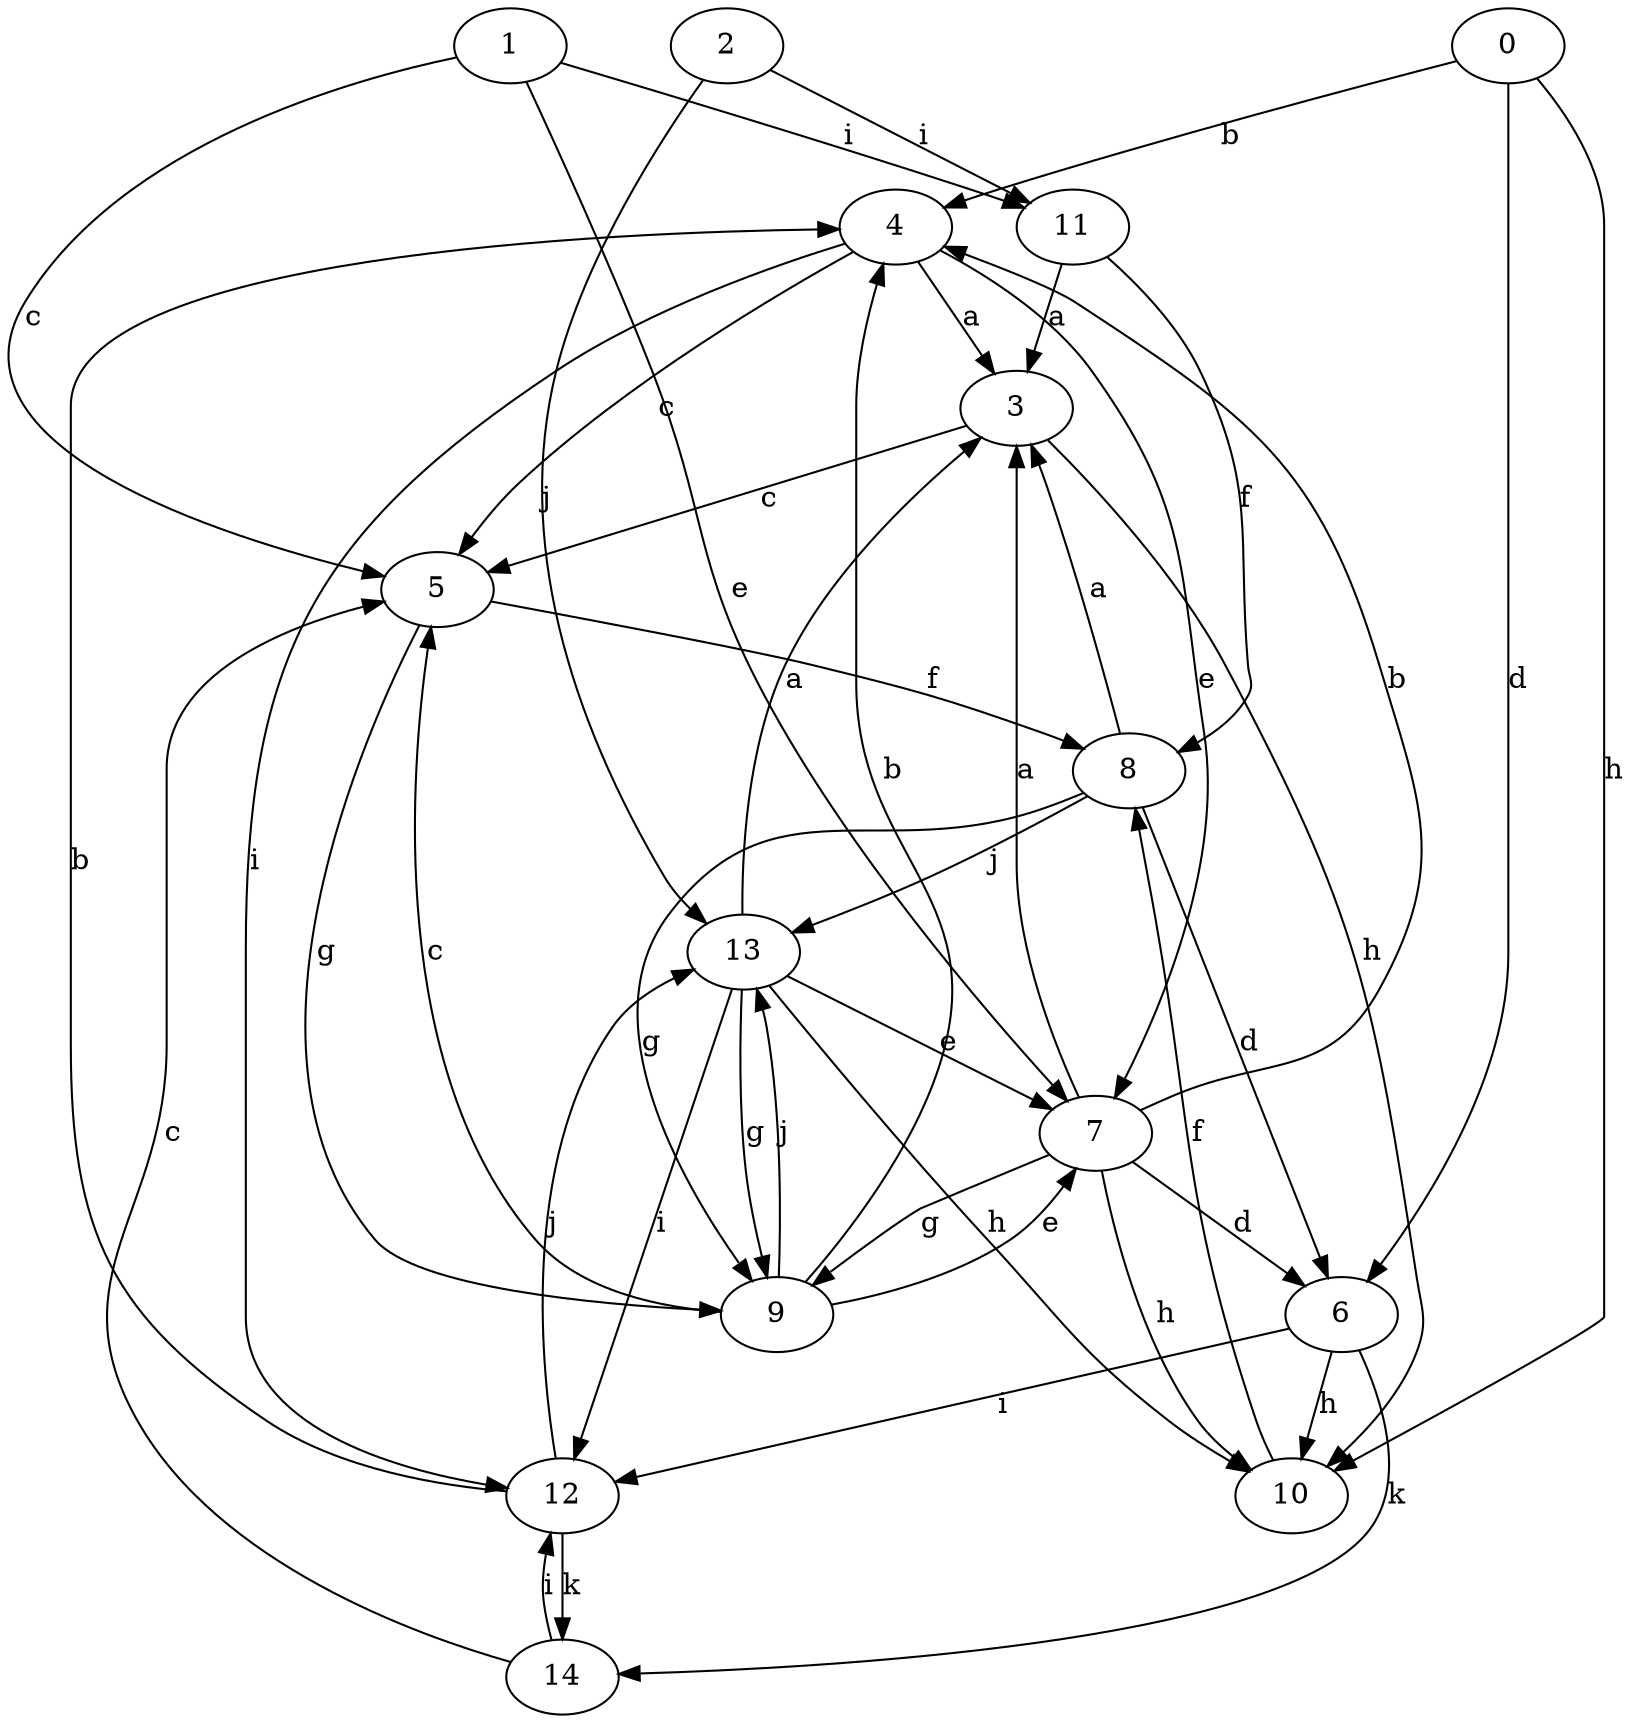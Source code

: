 strict digraph  {
0;
3;
4;
5;
6;
1;
7;
8;
9;
10;
11;
2;
12;
13;
14;
0 -> 4  [label=b];
0 -> 6  [label=d];
0 -> 10  [label=h];
3 -> 5  [label=c];
3 -> 10  [label=h];
4 -> 3  [label=a];
4 -> 5  [label=c];
4 -> 7  [label=e];
4 -> 12  [label=i];
5 -> 8  [label=f];
5 -> 9  [label=g];
6 -> 10  [label=h];
6 -> 12  [label=i];
6 -> 14  [label=k];
1 -> 5  [label=c];
1 -> 7  [label=e];
1 -> 11  [label=i];
7 -> 3  [label=a];
7 -> 4  [label=b];
7 -> 6  [label=d];
7 -> 9  [label=g];
7 -> 10  [label=h];
8 -> 3  [label=a];
8 -> 6  [label=d];
8 -> 9  [label=g];
8 -> 13  [label=j];
9 -> 4  [label=b];
9 -> 5  [label=c];
9 -> 7  [label=e];
9 -> 13  [label=j];
10 -> 8  [label=f];
11 -> 3  [label=a];
11 -> 8  [label=f];
2 -> 11  [label=i];
2 -> 13  [label=j];
12 -> 4  [label=b];
12 -> 13  [label=j];
12 -> 14  [label=k];
13 -> 3  [label=a];
13 -> 7  [label=e];
13 -> 9  [label=g];
13 -> 10  [label=h];
13 -> 12  [label=i];
14 -> 5  [label=c];
14 -> 12  [label=i];
}
